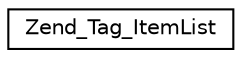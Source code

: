 digraph G
{
  edge [fontname="Helvetica",fontsize="10",labelfontname="Helvetica",labelfontsize="10"];
  node [fontname="Helvetica",fontsize="10",shape=record];
  rankdir="LR";
  Node1 [label="Zend_Tag_ItemList",height=0.2,width=0.4,color="black", fillcolor="white", style="filled",URL="$class_zend___tag___item_list.html"];
}
